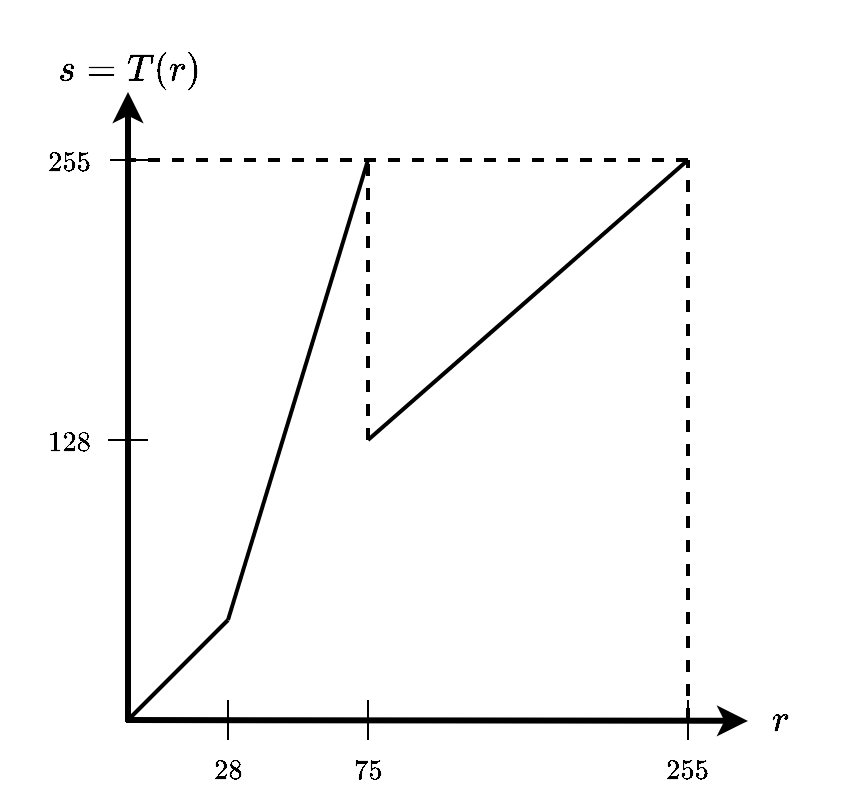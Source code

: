 <mxfile version="20.2.3" type="device"><diagram id="uw1XMAIRUhQR7DWc7Nqt" name="Page-1"><mxGraphModel dx="1422" dy="857" grid="1" gridSize="10" guides="1" tooltips="1" connect="1" arrows="1" fold="1" page="1" pageScale="1" pageWidth="850" pageHeight="1100" math="1" shadow="0"><root><mxCell id="0"/><mxCell id="1" parent="0"/><object label="" y-axis="y-axis" id="mSvSniaHhd6kPGJ4vZuD-1"><mxCell style="endArrow=classic;html=1;rounded=0;strokeWidth=3;fontFamily=Helvetica;" parent="1" edge="1"><mxGeometry width="50" height="50" relative="1" as="geometry"><mxPoint x="400" y="361" as="sourcePoint"/><mxPoint x="400" y="46" as="targetPoint"/></mxGeometry></mxCell></object><mxCell id="mSvSniaHhd6kPGJ4vZuD-2" value="" style="endArrow=classic;html=1;rounded=0;strokeWidth=3;" parent="1" edge="1"><mxGeometry width="50" height="50" relative="1" as="geometry"><mxPoint x="399" y="360" as="sourcePoint"/><mxPoint x="710" y="360.441" as="targetPoint"/></mxGeometry></mxCell><mxCell id="mSvSniaHhd6kPGJ4vZuD-3" value="$$s = T(r)$$" style="text;html=1;strokeColor=none;fillColor=none;align=center;verticalAlign=middle;whiteSpace=wrap;rounded=0;fontSize=16;fontStyle=1" parent="1" vertex="1"><mxGeometry x="336" width="130" height="70" as="geometry"/></mxCell><mxCell id="mSvSniaHhd6kPGJ4vZuD-4" value="$$r$$" style="text;html=1;strokeColor=none;fillColor=none;align=center;verticalAlign=middle;whiteSpace=wrap;rounded=0;fontSize=16;" parent="1" vertex="1"><mxGeometry x="696" y="345" width="60" height="30" as="geometry"/></mxCell><mxCell id="mSvSniaHhd6kPGJ4vZuD-5" value="" style="endArrow=none;html=1;rounded=0;strokeWidth=2;" parent="1" edge="1"><mxGeometry width="50" height="50" relative="1" as="geometry"><mxPoint x="400" y="360" as="sourcePoint"/><mxPoint x="450" y="310" as="targetPoint"/></mxGeometry></mxCell><mxCell id="mSvSniaHhd6kPGJ4vZuD-6" value="" style="endArrow=none;html=1;rounded=0;strokeWidth=2;" parent="1" edge="1"><mxGeometry width="50" height="50" relative="1" as="geometry"><mxPoint x="450" y="310" as="sourcePoint"/><mxPoint x="520" y="80" as="targetPoint"/></mxGeometry></mxCell><mxCell id="mSvSniaHhd6kPGJ4vZuD-7" value="" style="endArrow=none;html=1;rounded=0;strokeWidth=2;" parent="1" edge="1"><mxGeometry width="50" height="50" relative="1" as="geometry"><mxPoint x="520" y="220" as="sourcePoint"/><mxPoint x="680" y="80" as="targetPoint"/><Array as="points"/></mxGeometry></mxCell><mxCell id="mSvSniaHhd6kPGJ4vZuD-8" value="" style="endArrow=none;dashed=1;html=1;rounded=0;strokeWidth=2;" parent="1" edge="1"><mxGeometry width="50" height="50" relative="1" as="geometry"><mxPoint x="520" y="220" as="sourcePoint"/><mxPoint x="520" y="80" as="targetPoint"/></mxGeometry></mxCell><mxCell id="mSvSniaHhd6kPGJ4vZuD-9" value="" style="endArrow=none;html=1;rounded=0;strokeWidth=1;" parent="1" edge="1"><mxGeometry width="50" height="50" relative="1" as="geometry"><mxPoint x="390" y="220" as="sourcePoint"/><mxPoint x="410" y="220" as="targetPoint"/></mxGeometry></mxCell><mxCell id="mSvSniaHhd6kPGJ4vZuD-10" value="" style="endArrow=none;html=1;rounded=0;strokeWidth=1;" parent="1" edge="1"><mxGeometry width="50" height="50" relative="1" as="geometry"><mxPoint x="391" y="80" as="sourcePoint"/><mxPoint x="411" y="80" as="targetPoint"/></mxGeometry></mxCell><mxCell id="mSvSniaHhd6kPGJ4vZuD-11" value="$$255$$" style="text;html=1;strokeColor=none;fillColor=none;align=center;verticalAlign=middle;whiteSpace=wrap;rounded=0;" parent="1" vertex="1"><mxGeometry x="341" y="66" width="60" height="30" as="geometry"/></mxCell><mxCell id="mSvSniaHhd6kPGJ4vZuD-12" value="$$128$$" style="text;html=1;strokeColor=none;fillColor=none;align=center;verticalAlign=middle;whiteSpace=wrap;rounded=0;" parent="1" vertex="1"><mxGeometry x="341" y="206" width="60" height="30" as="geometry"/></mxCell><mxCell id="mSvSniaHhd6kPGJ4vZuD-13" value="" style="endArrow=none;html=1;rounded=0;strokeWidth=1;" parent="1" edge="1"><mxGeometry width="50" height="50" relative="1" as="geometry"><mxPoint x="450" y="370" as="sourcePoint"/><mxPoint x="450" y="350" as="targetPoint"/></mxGeometry></mxCell><mxCell id="mSvSniaHhd6kPGJ4vZuD-14" value="" style="endArrow=none;html=1;rounded=0;strokeWidth=1;" parent="1" edge="1"><mxGeometry width="50" height="50" relative="1" as="geometry"><mxPoint x="520" y="370" as="sourcePoint"/><mxPoint x="520" y="350" as="targetPoint"/></mxGeometry></mxCell><mxCell id="mSvSniaHhd6kPGJ4vZuD-15" value="" style="endArrow=none;html=1;rounded=0;strokeWidth=1;" parent="1" edge="1"><mxGeometry width="50" height="50" relative="1" as="geometry"><mxPoint x="680" y="370" as="sourcePoint"/><mxPoint x="680" y="350" as="targetPoint"/></mxGeometry></mxCell><mxCell id="mSvSniaHhd6kPGJ4vZuD-16" value="$$28$$" style="text;html=1;strokeColor=none;fillColor=none;align=center;verticalAlign=middle;whiteSpace=wrap;rounded=0;" parent="1" vertex="1"><mxGeometry x="420" y="370" width="60" height="30" as="geometry"/></mxCell><mxCell id="mSvSniaHhd6kPGJ4vZuD-17" value="$$75$$" style="text;html=1;strokeColor=none;fillColor=none;align=center;verticalAlign=middle;whiteSpace=wrap;rounded=0;" parent="1" vertex="1"><mxGeometry x="490" y="370" width="60" height="30" as="geometry"/></mxCell><mxCell id="mSvSniaHhd6kPGJ4vZuD-18" value="$$255$$" style="text;html=1;strokeColor=none;fillColor=none;align=center;verticalAlign=middle;whiteSpace=wrap;rounded=0;" parent="1" vertex="1"><mxGeometry x="650" y="370" width="60" height="30" as="geometry"/></mxCell><mxCell id="JfAItj-kCVeb96950aOd-1" value="" style="endArrow=none;dashed=1;html=1;rounded=0;fontSize=16;strokeWidth=2;" edge="1" parent="1"><mxGeometry width="50" height="50" relative="1" as="geometry"><mxPoint x="680" y="80" as="sourcePoint"/><mxPoint x="400" y="80" as="targetPoint"/></mxGeometry></mxCell><mxCell id="JfAItj-kCVeb96950aOd-2" value="" style="endArrow=none;dashed=1;html=1;rounded=0;fontSize=16;strokeWidth=2;" edge="1" parent="1"><mxGeometry width="50" height="50" relative="1" as="geometry"><mxPoint x="680" y="360" as="sourcePoint"/><mxPoint x="680" y="80" as="targetPoint"/></mxGeometry></mxCell></root></mxGraphModel></diagram></mxfile>